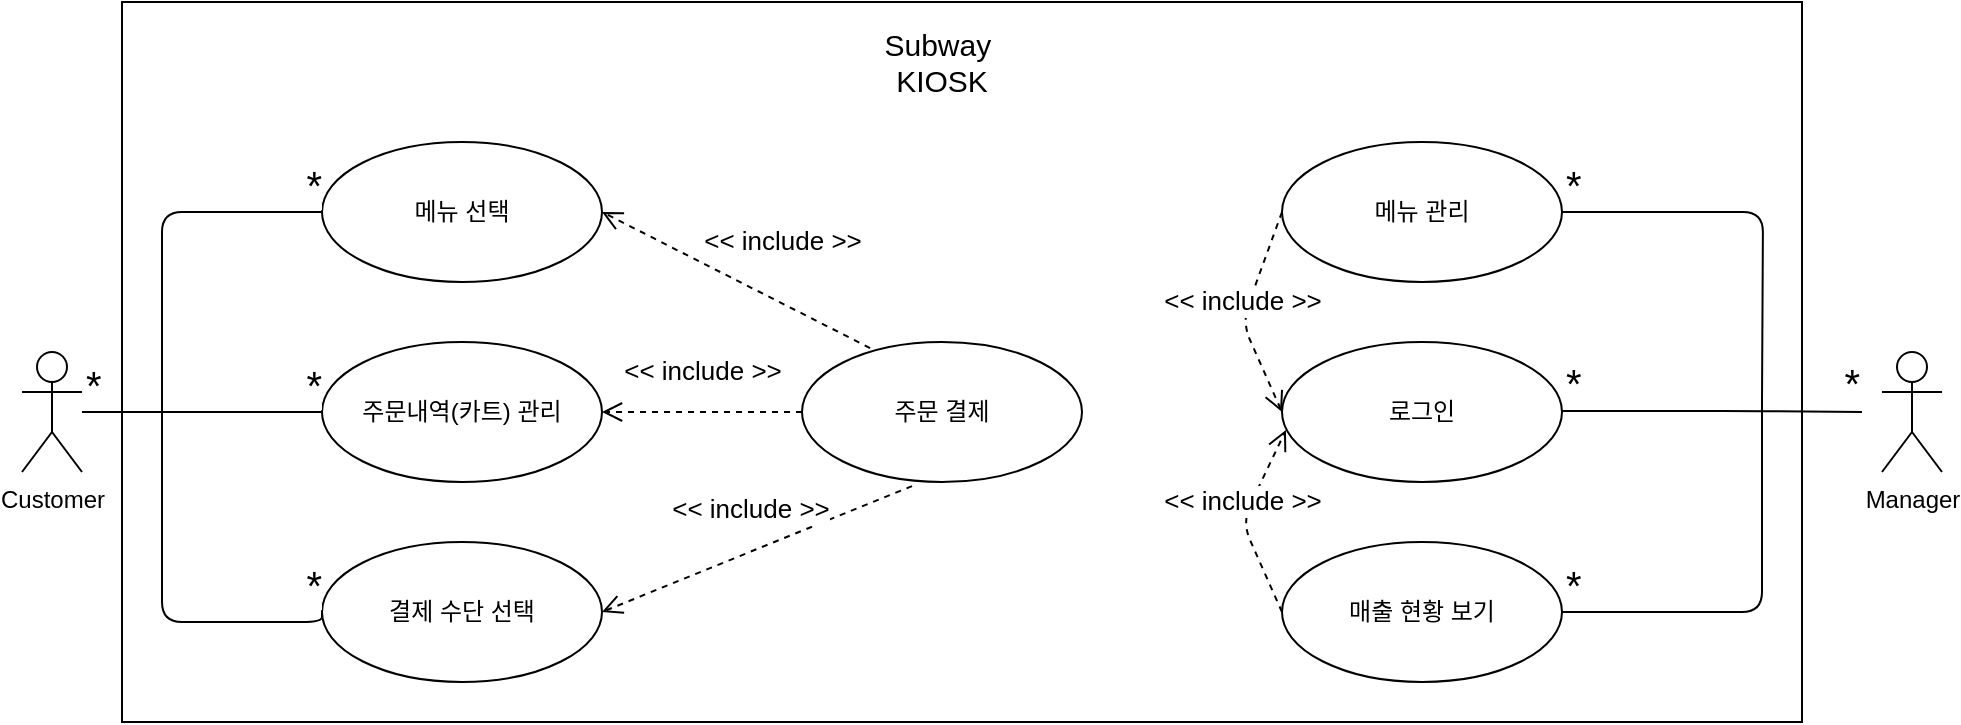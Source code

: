 <mxfile version="13.9.2" type="github">
  <diagram id="xnugoBL5D1gIcZdngLbt" name="Page-1">
    <mxGraphModel dx="2062" dy="1154" grid="1" gridSize="10" guides="1" tooltips="1" connect="1" arrows="1" fold="1" page="1" pageScale="1" pageWidth="827" pageHeight="1169" math="0" shadow="0">
      <root>
        <mxCell id="0" />
        <mxCell id="1" parent="0" />
        <mxCell id="KyAmiD-GBGvBCOUDd8Ez-1" value="" style="rounded=0;whiteSpace=wrap;html=1;" vertex="1" parent="1">
          <mxGeometry x="100" y="210" width="840" height="360" as="geometry" />
        </mxCell>
        <mxCell id="KyAmiD-GBGvBCOUDd8Ez-2" value="Customer" style="shape=umlActor;verticalLabelPosition=bottom;verticalAlign=top;html=1;outlineConnect=0;" vertex="1" parent="1">
          <mxGeometry x="50" y="385" width="30" height="60" as="geometry" />
        </mxCell>
        <mxCell id="KyAmiD-GBGvBCOUDd8Ez-3" value="Manager" style="shape=umlActor;verticalLabelPosition=bottom;verticalAlign=top;html=1;outlineConnect=0;" vertex="1" parent="1">
          <mxGeometry x="980" y="385" width="30" height="60" as="geometry" />
        </mxCell>
        <mxCell id="KyAmiD-GBGvBCOUDd8Ez-4" value="메뉴 선택" style="ellipse;whiteSpace=wrap;html=1;" vertex="1" parent="1">
          <mxGeometry x="200" y="280" width="140" height="70" as="geometry" />
        </mxCell>
        <mxCell id="KyAmiD-GBGvBCOUDd8Ez-5" value="주문내역(카트) 관리" style="ellipse;whiteSpace=wrap;html=1;" vertex="1" parent="1">
          <mxGeometry x="200" y="380" width="140" height="70" as="geometry" />
        </mxCell>
        <mxCell id="KyAmiD-GBGvBCOUDd8Ez-6" value="결제 수단 선택" style="ellipse;whiteSpace=wrap;html=1;" vertex="1" parent="1">
          <mxGeometry x="200" y="480" width="140" height="70" as="geometry" />
        </mxCell>
        <mxCell id="KyAmiD-GBGvBCOUDd8Ez-7" value="주문 결제" style="ellipse;whiteSpace=wrap;html=1;" vertex="1" parent="1">
          <mxGeometry x="440" y="380" width="140" height="70" as="geometry" />
        </mxCell>
        <mxCell id="KyAmiD-GBGvBCOUDd8Ez-8" value="메뉴 관리" style="ellipse;whiteSpace=wrap;html=1;" vertex="1" parent="1">
          <mxGeometry x="680" y="280" width="140" height="70" as="geometry" />
        </mxCell>
        <mxCell id="KyAmiD-GBGvBCOUDd8Ez-9" value="로그인" style="ellipse;whiteSpace=wrap;html=1;" vertex="1" parent="1">
          <mxGeometry x="680" y="380" width="140" height="70" as="geometry" />
        </mxCell>
        <mxCell id="KyAmiD-GBGvBCOUDd8Ez-10" value="매출 현황 보기" style="ellipse;whiteSpace=wrap;html=1;" vertex="1" parent="1">
          <mxGeometry x="680" y="480" width="140" height="70" as="geometry" />
        </mxCell>
        <mxCell id="KyAmiD-GBGvBCOUDd8Ez-11" value="" style="endArrow=none;html=1;edgeStyle=orthogonalEdgeStyle;entryX=0;entryY=0.5;entryDx=0;entryDy=0;" edge="1" parent="1" target="KyAmiD-GBGvBCOUDd8Ez-4">
          <mxGeometry relative="1" as="geometry">
            <mxPoint x="120" y="415" as="sourcePoint" />
            <mxPoint x="170" y="320" as="targetPoint" />
            <Array as="points">
              <mxPoint x="120" y="415" />
              <mxPoint x="120" y="315" />
            </Array>
          </mxGeometry>
        </mxCell>
        <mxCell id="KyAmiD-GBGvBCOUDd8Ez-13" value="&lt;font style=&quot;font-size: 20px&quot;&gt;*&lt;/font&gt;" style="edgeLabel;resizable=0;html=1;align=right;verticalAlign=bottom;" connectable="0" vertex="1" parent="KyAmiD-GBGvBCOUDd8Ez-11">
          <mxGeometry x="1" relative="1" as="geometry" />
        </mxCell>
        <mxCell id="KyAmiD-GBGvBCOUDd8Ez-17" value="" style="endArrow=none;html=1;edgeStyle=orthogonalEdgeStyle;entryX=0;entryY=0.5;entryDx=0;entryDy=0;" edge="1" parent="1" target="KyAmiD-GBGvBCOUDd8Ez-6">
          <mxGeometry relative="1" as="geometry">
            <mxPoint x="120" y="410" as="sourcePoint" />
            <mxPoint x="190" y="520" as="targetPoint" />
            <Array as="points">
              <mxPoint x="120" y="430" />
              <mxPoint x="120" y="520" />
              <mxPoint x="200" y="520" />
            </Array>
          </mxGeometry>
        </mxCell>
        <mxCell id="KyAmiD-GBGvBCOUDd8Ez-19" value="&lt;font style=&quot;font-size: 20px&quot;&gt;*&lt;/font&gt;" style="edgeLabel;resizable=0;html=1;align=right;verticalAlign=bottom;" connectable="0" vertex="1" parent="KyAmiD-GBGvBCOUDd8Ez-17">
          <mxGeometry x="1" relative="1" as="geometry" />
        </mxCell>
        <mxCell id="KyAmiD-GBGvBCOUDd8Ez-20" value="" style="endArrow=none;html=1;edgeStyle=orthogonalEdgeStyle;entryX=0;entryY=0.5;entryDx=0;entryDy=0;" edge="1" parent="1" source="KyAmiD-GBGvBCOUDd8Ez-2" target="KyAmiD-GBGvBCOUDd8Ez-5">
          <mxGeometry relative="1" as="geometry">
            <mxPoint x="90" y="415" as="sourcePoint" />
            <mxPoint x="190" y="414.5" as="targetPoint" />
          </mxGeometry>
        </mxCell>
        <mxCell id="KyAmiD-GBGvBCOUDd8Ez-21" value="&lt;font style=&quot;font-size: 20px&quot;&gt;*&lt;/font&gt;" style="edgeLabel;resizable=0;html=1;align=left;verticalAlign=bottom;" connectable="0" vertex="1" parent="KyAmiD-GBGvBCOUDd8Ez-20">
          <mxGeometry x="-1" relative="1" as="geometry" />
        </mxCell>
        <mxCell id="KyAmiD-GBGvBCOUDd8Ez-22" value="&lt;font style=&quot;font-size: 20px&quot;&gt;*&lt;/font&gt;" style="edgeLabel;resizable=0;html=1;align=right;verticalAlign=bottom;" connectable="0" vertex="1" parent="KyAmiD-GBGvBCOUDd8Ez-20">
          <mxGeometry x="1" relative="1" as="geometry" />
        </mxCell>
        <mxCell id="KyAmiD-GBGvBCOUDd8Ez-23" value="&lt;font style=&quot;font-size: 13px&quot;&gt;&amp;lt;&amp;lt; include &amp;gt;&amp;gt;&lt;/font&gt;" style="html=1;verticalAlign=bottom;endArrow=open;dashed=1;endSize=8;exitX=0.243;exitY=0.043;exitDx=0;exitDy=0;exitPerimeter=0;entryX=1;entryY=0.5;entryDx=0;entryDy=0;" edge="1" parent="1" source="KyAmiD-GBGvBCOUDd8Ez-7" target="KyAmiD-GBGvBCOUDd8Ez-4">
          <mxGeometry x="-0.219" y="-18" relative="1" as="geometry">
            <mxPoint x="460" y="330" as="sourcePoint" />
            <mxPoint x="380" y="330" as="targetPoint" />
            <mxPoint as="offset" />
          </mxGeometry>
        </mxCell>
        <mxCell id="KyAmiD-GBGvBCOUDd8Ez-24" value="&lt;font style=&quot;font-size: 13px&quot;&gt;&amp;lt;&amp;lt; include &amp;gt;&amp;gt;&lt;/font&gt;" style="html=1;verticalAlign=bottom;endArrow=open;dashed=1;endSize=8;entryX=1;entryY=0.5;entryDx=0;entryDy=0;exitX=0;exitY=0.5;exitDx=0;exitDy=0;" edge="1" parent="1" source="KyAmiD-GBGvBCOUDd8Ez-7" target="KyAmiD-GBGvBCOUDd8Ez-5">
          <mxGeometry y="-10" relative="1" as="geometry">
            <mxPoint x="430" y="414.5" as="sourcePoint" />
            <mxPoint x="350" y="414.5" as="targetPoint" />
            <mxPoint as="offset" />
          </mxGeometry>
        </mxCell>
        <mxCell id="KyAmiD-GBGvBCOUDd8Ez-25" value="&lt;font style=&quot;font-size: 13px&quot;&gt;&amp;lt;&amp;lt; include &amp;gt;&amp;gt;&lt;/font&gt;" style="html=1;verticalAlign=bottom;endArrow=open;dashed=1;endSize=8;entryX=1;entryY=0.5;entryDx=0;entryDy=0;exitX=0.393;exitY=1.029;exitDx=0;exitDy=0;exitPerimeter=0;" edge="1" parent="1" source="KyAmiD-GBGvBCOUDd8Ez-7" target="KyAmiD-GBGvBCOUDd8Ez-6">
          <mxGeometry y="-10" relative="1" as="geometry">
            <mxPoint x="454" y="500" as="sourcePoint" />
            <mxPoint x="374" y="500" as="targetPoint" />
            <mxPoint as="offset" />
          </mxGeometry>
        </mxCell>
        <mxCell id="KyAmiD-GBGvBCOUDd8Ez-26" value="" style="endArrow=none;html=1;edgeStyle=orthogonalEdgeStyle;exitX=1;exitY=0.5;exitDx=0;exitDy=0;" edge="1" parent="1" source="KyAmiD-GBGvBCOUDd8Ez-8">
          <mxGeometry relative="1" as="geometry">
            <mxPoint x="840" y="320" as="sourcePoint" />
            <mxPoint x="920" y="410" as="targetPoint" />
          </mxGeometry>
        </mxCell>
        <mxCell id="KyAmiD-GBGvBCOUDd8Ez-27" value="&lt;font style=&quot;font-size: 20px&quot;&gt;*&lt;/font&gt;" style="edgeLabel;resizable=0;html=1;align=left;verticalAlign=bottom;" connectable="0" vertex="1" parent="KyAmiD-GBGvBCOUDd8Ez-26">
          <mxGeometry x="-1" relative="1" as="geometry" />
        </mxCell>
        <mxCell id="KyAmiD-GBGvBCOUDd8Ez-29" value="" style="endArrow=none;html=1;edgeStyle=orthogonalEdgeStyle;exitX=1;exitY=0.5;exitDx=0;exitDy=0;" edge="1" parent="1" source="KyAmiD-GBGvBCOUDd8Ez-10">
          <mxGeometry relative="1" as="geometry">
            <mxPoint x="840" y="520" as="sourcePoint" />
            <mxPoint x="920" y="410" as="targetPoint" />
            <Array as="points">
              <mxPoint x="920" y="515" />
            </Array>
          </mxGeometry>
        </mxCell>
        <mxCell id="KyAmiD-GBGvBCOUDd8Ez-30" value="&lt;font style=&quot;font-size: 20px&quot;&gt;*&lt;/font&gt;" style="edgeLabel;resizable=0;html=1;align=left;verticalAlign=bottom;" connectable="0" vertex="1" parent="KyAmiD-GBGvBCOUDd8Ez-29">
          <mxGeometry x="-1" relative="1" as="geometry" />
        </mxCell>
        <mxCell id="KyAmiD-GBGvBCOUDd8Ez-33" value="" style="endArrow=none;html=1;edgeStyle=orthogonalEdgeStyle;exitX=1;exitY=0.493;exitDx=0;exitDy=0;exitPerimeter=0;" edge="1" parent="1" source="KyAmiD-GBGvBCOUDd8Ez-9">
          <mxGeometry relative="1" as="geometry">
            <mxPoint x="827" y="414.5" as="sourcePoint" />
            <mxPoint x="970" y="415" as="targetPoint" />
            <Array as="points">
              <mxPoint x="910" y="415" />
              <mxPoint x="910" y="415" />
            </Array>
          </mxGeometry>
        </mxCell>
        <mxCell id="KyAmiD-GBGvBCOUDd8Ez-34" value="&lt;font style=&quot;font-size: 20px&quot;&gt;*&lt;/font&gt;" style="edgeLabel;resizable=0;html=1;align=left;verticalAlign=bottom;" connectable="0" vertex="1" parent="KyAmiD-GBGvBCOUDd8Ez-33">
          <mxGeometry x="-1" relative="1" as="geometry" />
        </mxCell>
        <mxCell id="KyAmiD-GBGvBCOUDd8Ez-35" value="&lt;font style=&quot;font-size: 20px&quot;&gt;*&lt;/font&gt;" style="edgeLabel;resizable=0;html=1;align=right;verticalAlign=bottom;" connectable="0" vertex="1" parent="KyAmiD-GBGvBCOUDd8Ez-33">
          <mxGeometry x="1" relative="1" as="geometry" />
        </mxCell>
        <mxCell id="KyAmiD-GBGvBCOUDd8Ez-36" value="&lt;font style=&quot;font-size: 13px&quot;&gt;&amp;lt;&amp;lt; include &amp;gt;&amp;gt;&lt;/font&gt;" style="html=1;verticalAlign=bottom;endArrow=open;dashed=1;endSize=8;entryX=0;entryY=0.5;entryDx=0;entryDy=0;exitX=0;exitY=0.5;exitDx=0;exitDy=0;" edge="1" parent="1" source="KyAmiD-GBGvBCOUDd8Ez-8" target="KyAmiD-GBGvBCOUDd8Ez-9">
          <mxGeometry x="0.086" relative="1" as="geometry">
            <mxPoint x="660" y="300" as="sourcePoint" />
            <mxPoint x="660" y="410" as="targetPoint" />
            <Array as="points">
              <mxPoint x="660" y="370" />
            </Array>
            <mxPoint as="offset" />
          </mxGeometry>
        </mxCell>
        <mxCell id="KyAmiD-GBGvBCOUDd8Ez-38" value="&lt;font style=&quot;font-size: 13px&quot;&gt;&amp;lt;&amp;lt; include &amp;gt;&amp;gt;&lt;/font&gt;" style="html=1;verticalAlign=bottom;endArrow=open;dashed=1;endSize=8;exitX=0;exitY=0.5;exitDx=0;exitDy=0;entryX=0.014;entryY=0.629;entryDx=0;entryDy=0;entryPerimeter=0;" edge="1" parent="1" source="KyAmiD-GBGvBCOUDd8Ez-10" target="KyAmiD-GBGvBCOUDd8Ez-9">
          <mxGeometry x="-0.017" relative="1" as="geometry">
            <mxPoint x="670" y="510" as="sourcePoint" />
            <mxPoint x="660" y="420" as="targetPoint" />
            <Array as="points">
              <mxPoint x="660" y="470" />
            </Array>
            <mxPoint as="offset" />
          </mxGeometry>
        </mxCell>
        <mxCell id="KyAmiD-GBGvBCOUDd8Ez-39" value="&lt;font style=&quot;font-size: 15px&quot;&gt;Subway&amp;nbsp; KIOSK&lt;/font&gt;" style="text;html=1;strokeColor=none;fillColor=none;align=center;verticalAlign=middle;whiteSpace=wrap;rounded=0;" vertex="1" parent="1">
          <mxGeometry x="460" y="230" width="100" height="20" as="geometry" />
        </mxCell>
      </root>
    </mxGraphModel>
  </diagram>
</mxfile>
